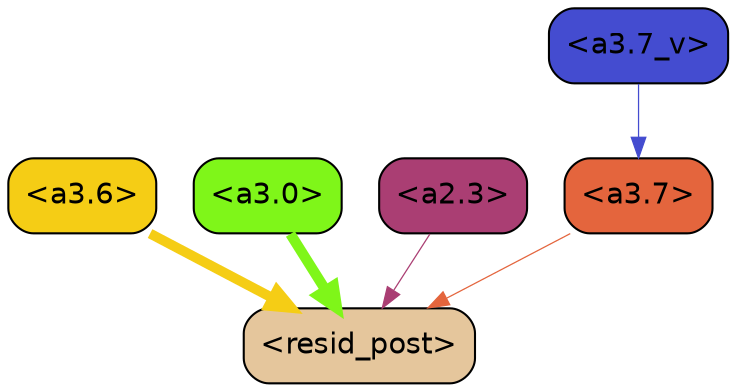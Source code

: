 strict digraph "" {
	graph [bgcolor=transparent,
		layout=dot,
		overlap=false,
		splines=true
	];
	"<a3.7>"	[color=black,
		fillcolor="#e4653d",
		fontname=Helvetica,
		shape=box,
		style="filled, rounded"];
	"<resid_post>"	[color=black,
		fillcolor="#e5c69c",
		fontname=Helvetica,
		shape=box,
		style="filled, rounded"];
	"<a3.7>" -> "<resid_post>"	[color="#e4653d",
		penwidth=0.6];
	"<a3.6>"	[color=black,
		fillcolor="#f5cd15",
		fontname=Helvetica,
		shape=box,
		style="filled, rounded"];
	"<a3.6>" -> "<resid_post>"	[color="#f5cd15",
		penwidth=4.749041676521301];
	"<a3.0>"	[color=black,
		fillcolor="#7ff619",
		fontname=Helvetica,
		shape=box,
		style="filled, rounded"];
	"<a3.0>" -> "<resid_post>"	[color="#7ff619",
		penwidth=5.004215121269226];
	"<a2.3>"	[color=black,
		fillcolor="#aa3e73",
		fontname=Helvetica,
		shape=box,
		style="filled, rounded"];
	"<a2.3>" -> "<resid_post>"	[color="#aa3e73",
		penwidth=0.6];
	"<a3.7_v>"	[color=black,
		fillcolor="#444cd0",
		fontname=Helvetica,
		shape=box,
		style="filled, rounded"];
	"<a3.7_v>" -> "<a3.7>"	[color="#444cd0",
		penwidth=0.6];
}
